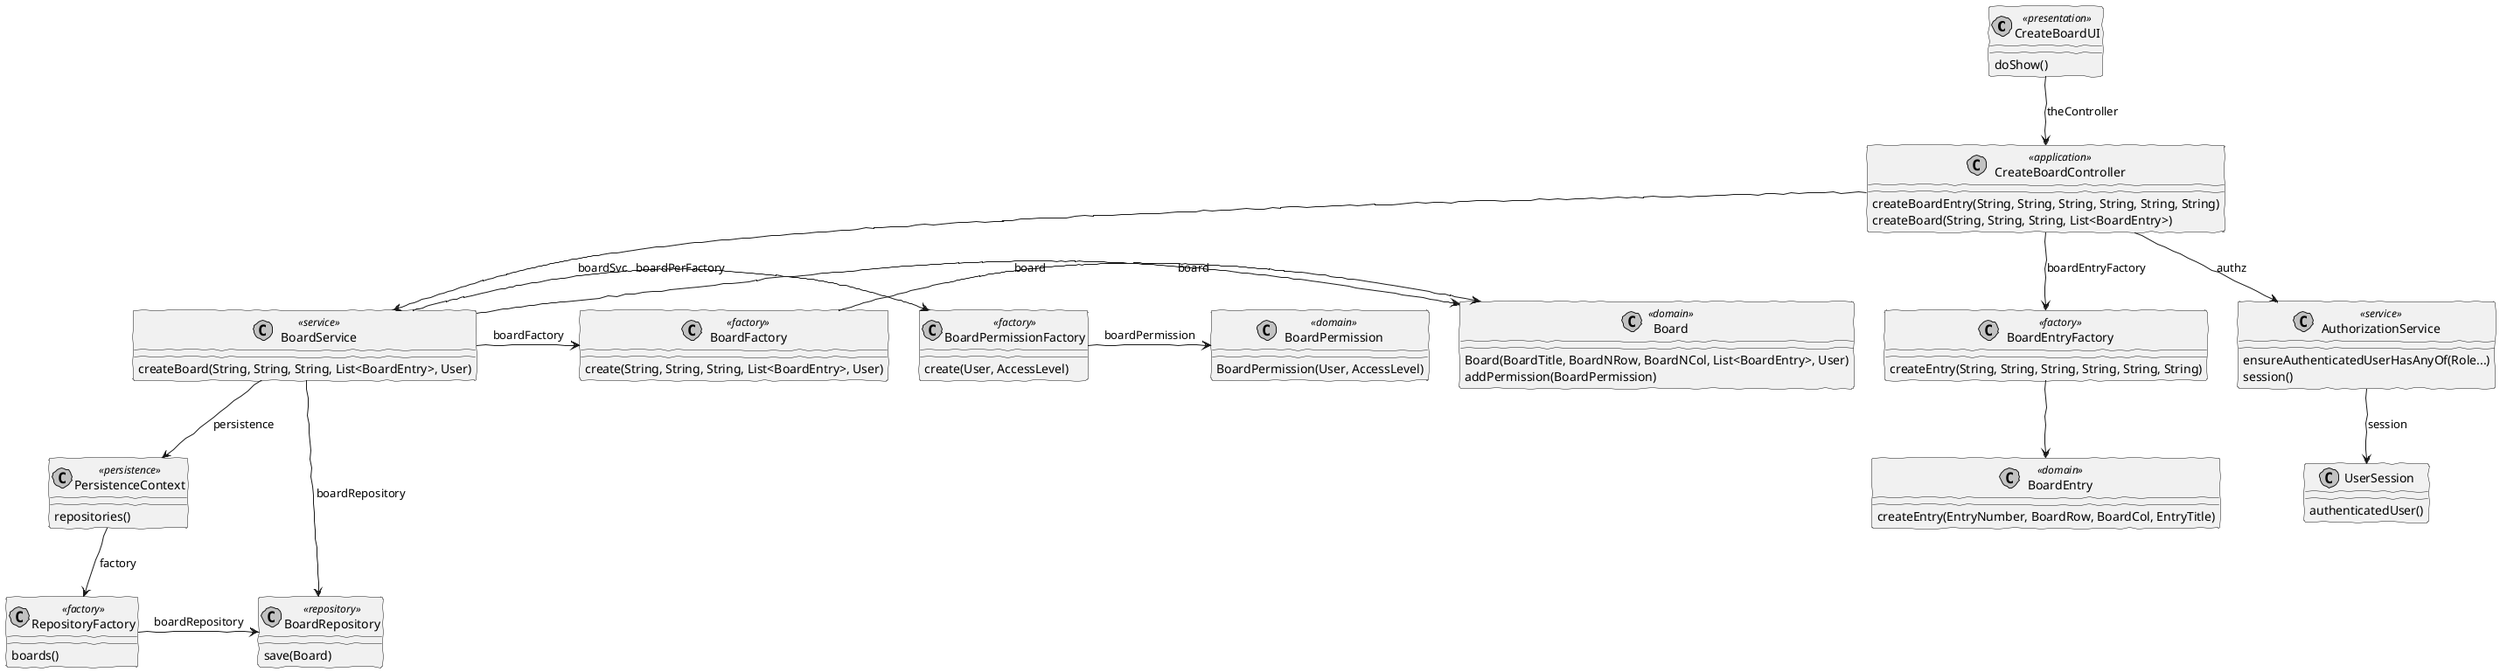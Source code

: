 @startuml
'http://plantuml.com/skinparam.html
skinparam handwritten true
skinparam monochrome true
skinparam packageStyle rect
skinparam defaultFontName FG Virgil
skinparam shadowing false


class CreateBoardUI <<presentation>>
class CreateBoardController <<application>>
class BoardEntryFactory <<factory>>
class BoardEntry <<domain>>
class AuthorizationService <<service>>
class UserSession
class BoardService <<service>>
class BoardFactory <<factory>>
class BoardPermissionFactory <<factory>>
class BoardPermission <<domain>>
class Board <<domain>>
class PersistenceContext <<persistence>>
class RepositoryFactory <<factory>>
class BoardRepository <<repository>>


CreateBoardUI --> CreateBoardController: theController
CreateBoardController --> BoardEntryFactory: boardEntryFactory
CreateBoardController --> AuthorizationService: authz
CreateBoardController --> BoardService: boardSvc
BoardEntryFactory --> BoardEntry
AuthorizationService --> UserSession: session
BoardService --> PersistenceContext : persistence
PersistenceContext --> RepositoryFactory : factory
BoardService -> BoardFactory: boardFactory
BoardService -> BoardPermissionFactory: boardPerFactory
BoardService -> Board: board
BoardService -> BoardRepository: boardRepository
RepositoryFactory -> BoardRepository: boardRepository
BoardFactory -> Board: board
BoardPermissionFactory -> BoardPermission: boardPermission



CreateBoardUI : doShow()
CreateBoardController : createBoardEntry(String, String, String, String, String, String)
BoardEntryFactory : createEntry(String, String, String, String, String, String)
BoardEntry : createEntry(EntryNumber, BoardRow, BoardCol, EntryTitle)
CreateBoardController : createBoard(String, String, String, List<BoardEntry>)
AuthorizationService : ensureAuthenticatedUserHasAnyOf(Role...)
AuthorizationService : session()
UserSession : authenticatedUser()
BoardService : createBoard(String, String, String, List<BoardEntry>, User)
PersistenceContext : repositories()
RepositoryFactory : boards()
BoardFactory : create(String, String, String, List<BoardEntry>, User)
Board : Board(BoardTitle, BoardNRow, BoardNCol, List<BoardEntry>, User)
BoardPermissionFactory : create(User, AccessLevel)
BoardPermission : BoardPermission(User, AccessLevel)
Board : addPermission(BoardPermission)
BoardRepository : save(Board)

@enduml